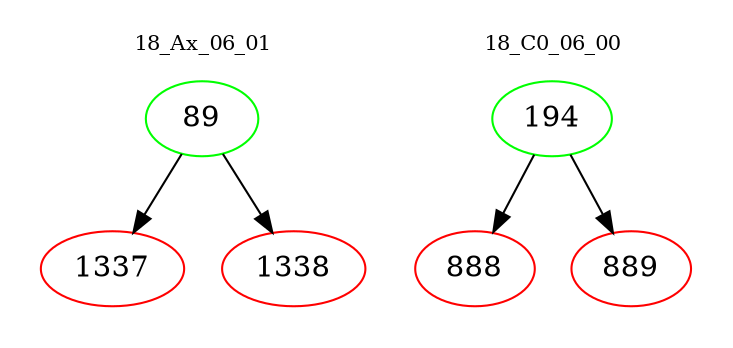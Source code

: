 digraph{
subgraph cluster_0 {
color = white
label = "18_Ax_06_01";
fontsize=10;
T0_89 [label="89", color="green"]
T0_89 -> T0_1337 [color="black"]
T0_1337 [label="1337", color="red"]
T0_89 -> T0_1338 [color="black"]
T0_1338 [label="1338", color="red"]
}
subgraph cluster_1 {
color = white
label = "18_C0_06_00";
fontsize=10;
T1_194 [label="194", color="green"]
T1_194 -> T1_888 [color="black"]
T1_888 [label="888", color="red"]
T1_194 -> T1_889 [color="black"]
T1_889 [label="889", color="red"]
}
}
